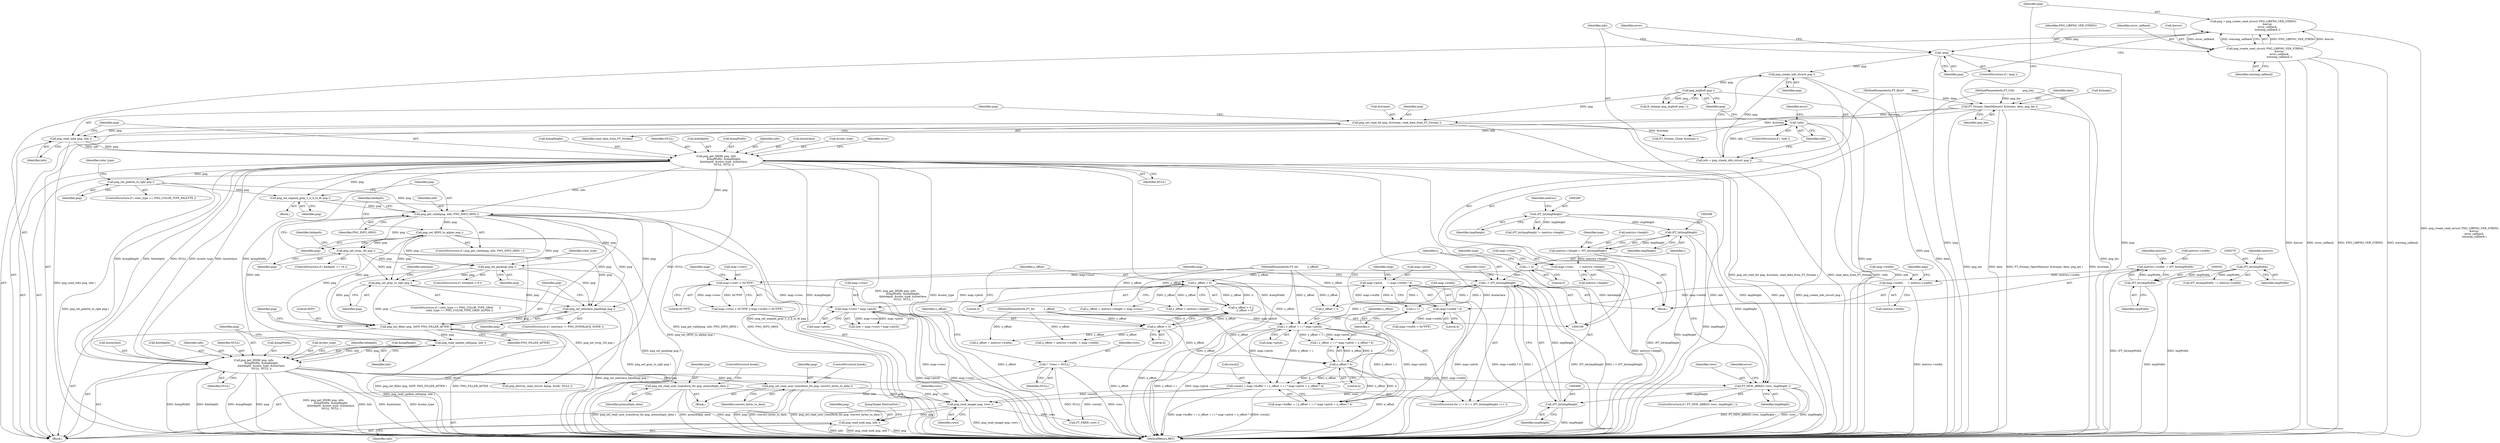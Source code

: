 digraph "0_savannah_b3500af717010137046ec4076d1e1c0641e33727_6@API" {
"1000526" [label="(Call,png_read_end( png, info ))"];
"1000521" [label="(Call,png_read_image( png, rows ))"];
"1000472" [label="(Call,png_set_read_user_transform_fn( png, premultiply_data ))"];
"1000433" [label="(Call,png_get_IHDR( png, info,\n                  &imgWidth, &imgHeight,\n                  &bitdepth, &color_type, &interlace,\n                  NULL, NULL ))"];
"1000430" [label="(Call,png_read_update_info(png, info ))"];
"1000426" [label="(Call,png_set_filler( png, 0xFF, PNG_FILLER_AFTER ))"];
"1000396" [label="(Call,png_set_tRNS_to_alpha( png ))"];
"1000392" [label="(Call,png_get_valid(png, info, PNG_INFO_tRNS ))"];
"1000382" [label="(Call,png_set_palette_to_rgb( png ))"];
"1000255" [label="(Call,png_get_IHDR( png, info,\n                  &imgWidth, &imgHeight,\n                  &bitdepth, &color_type, &interlace,\n                  NULL, NULL ))"];
"1000252" [label="(Call,png_read_info( png, info ))"];
"1000247" [label="(Call,png_set_read_fn( png, &stream, read_data_from_FT_Stream ))"];
"1000239" [label="(Call,png_jmpbuf( png ))"];
"1000221" [label="(Call,png_create_info_struct( png ))"];
"1000211" [label="(Call,!png)"];
"1000202" [label="(Call,png = png_create_read_struct( PNG_LIBPNG_VER_STRING,\n                                  &error,\n                                  error_callback,\n                                  warning_callback ))"];
"1000204" [label="(Call,png_create_read_struct( PNG_LIBPNG_VER_STRING,\n                                  &error,\n                                  error_callback,\n                                  warning_callback ))"];
"1000197" [label="(Call,FT_Stream_OpenMemory( &stream, data, png_len ))"];
"1000116" [label="(MethodParameterIn,FT_Byte*         data)"];
"1000117" [label="(MethodParameterIn,FT_UInt          png_len)"];
"1000224" [label="(Call,!info)"];
"1000219" [label="(Call,info = png_create_info_struct( png ))"];
"1000389" [label="(Call,png_set_expand_gray_1_2_4_to_8( png ))"];
"1000408" [label="(Call,png_set_packing( png ))"];
"1000402" [label="(Call,png_set_strip_16( png ))"];
"1000424" [label="(Call,png_set_interlace_handling( png ))"];
"1000418" [label="(Call,png_set_gray_to_rgb( png ))"];
"1000477" [label="(Call,png_set_read_user_transform_fn( png, convert_bytes_to_data ))"];
"1000502" [label="(Call,rows[i] = map->buffer + ( y_offset + i ) * map->pitch + x_offset * 4)"];
"1000511" [label="(Call,( y_offset + i ) * map->pitch)"];
"1000149" [label="(Call,y_offset < 0)"];
"1000112" [label="(MethodParameterIn,FT_Int           y_offset)"];
"1000495" [label="(Call,i < (FT_Int)imgHeight)"];
"1000492" [label="(Call,i = 0)"];
"1000500" [label="(Call,i++)"];
"1000497" [label="(Call,(FT_Int)imgHeight)"];
"1000482" [label="(Call,FT_NEW_ARRAY( rows, imgHeight ))"];
"1000141" [label="(Call,*  *rows = NULL)"];
"1000307" [label="(Call,(FT_Int)imgHeight)"];
"1000285" [label="(Call,(FT_Int)imgHeight)"];
"1000363" [label="(Call,map->rows * map->pitch)"];
"1000345" [label="(Call,map->rows > 0x7FFF)"];
"1000317" [label="(Call,map->rows       = metrics->height)"];
"1000303" [label="(Call,metrics->height = (FT_Int)imgHeight)"];
"1000329" [label="(Call,map->pitch      = map->width * 4)"];
"1000333" [label="(Call,map->width * 4)"];
"1000310" [label="(Call,map->width      = metrics->width)"];
"1000296" [label="(Call,metrics->width  = (FT_Int)imgWidth)"];
"1000300" [label="(Call,(FT_Int)imgWidth)"];
"1000278" [label="(Call,(FT_Int)imgWidth)"];
"1000518" [label="(Call,x_offset * 4)"];
"1000146" [label="(Call,x_offset < 0)"];
"1000111" [label="(MethodParameterIn,FT_Int           x_offset)"];
"1000202" [label="(Call,png = png_create_read_struct( PNG_LIBPNG_VER_STRING,\n                                  &error,\n                                  error_callback,\n                                  warning_callback ))"];
"1000208" [label="(Identifier,error_callback)"];
"1000277" [label="(Call,(FT_Int)imgWidth  != metrics->width)"];
"1000212" [label="(Identifier,png)"];
"1000427" [label="(Identifier,png)"];
"1000282" [label="(Identifier,metrics)"];
"1000333" [label="(Call,map->width * 4)"];
"1000112" [label="(MethodParameterIn,FT_Int           y_offset)"];
"1000210" [label="(ControlStructure,if ( !png ))"];
"1000518" [label="(Call,x_offset * 4)"];
"1000364" [label="(Call,map->rows)"];
"1000474" [label="(Identifier,premultiply_data)"];
"1000294" [label="(Block,)"];
"1000402" [label="(Call,png_set_strip_16( png ))"];
"1000197" [label="(Call,FT_Stream_OpenMemory( &stream, data, png_len ))"];
"1000419" [label="(Identifier,png)"];
"1000404" [label="(ControlStructure,if ( bitdepth < 8 ))"];
"1000303" [label="(Call,metrics->height = (FT_Int)imgHeight)"];
"1000278" [label="(Call,(FT_Int)imgWidth)"];
"1000164" [label="(Call,x_offset + metrics->width)"];
"1000447" [label="(Identifier,NULL)"];
"1000477" [label="(Call,png_set_read_user_transform_fn( png, convert_bytes_to_data ))"];
"1000257" [label="(Identifier,info)"];
"1000525" [label="(Identifier,rows)"];
"1000222" [label="(Identifier,png)"];
"1000345" [label="(Call,map->rows > 0x7FFF)"];
"1000111" [label="(MethodParameterIn,FT_Int           x_offset)"];
"1000260" [label="(Call,&imgHeight)"];
"1000446" [label="(Identifier,NULL)"];
"1000211" [label="(Call,!png)"];
"1000363" [label="(Call,map->rows * map->pitch)"];
"1000481" [label="(ControlStructure,if ( FT_NEW_ARRAY( rows, imgHeight ) ))"];
"1000300" [label="(Call,(FT_Int)imgWidth)"];
"1000309" [label="(Identifier,imgHeight)"];
"1000253" [label="(Identifier,png)"];
"1000249" [label="(Call,&stream)"];
"1000519" [label="(Identifier,x_offset)"];
"1000382" [label="(Call,png_set_palette_to_rgb( png ))"];
"1000334" [label="(Call,map->width)"];
"1000117" [label="(MethodParameterIn,FT_UInt          png_len)"];
"1000432" [label="(Identifier,info)"];
"1000143" [label="(Identifier,NULL)"];
"1000491" [label="(ControlStructure,for ( i = 0; i < (FT_Int)imgHeight; i++ ))"];
"1000475" [label="(ControlStructure,break;)"];
"1000422" [label="(Identifier,interlace)"];
"1000501" [label="(Identifier,i)"];
"1000436" [label="(Call,&imgWidth)"];
"1000529" [label="(JumpTarget,DestroyExit:)"];
"1000434" [label="(Identifier,png)"];
"1000337" [label="(Literal,4)"];
"1000497" [label="(Call,(FT_Int)imgHeight)"];
"1000173" [label="(Call,y_offset + metrics->height > map->rows)"];
"1000285" [label="(Call,(FT_Int)imgHeight)"];
"1000396" [label="(Call,png_set_tRNS_to_alpha( png ))"];
"1000522" [label="(Identifier,png)"];
"1000251" [label="(Identifier,read_data_from_FT_Stream)"];
"1000238" [label="(Call,ft_setjmp( png_jmpbuf( png ) ))"];
"1000311" [label="(Call,map->width)"];
"1000408" [label="(Call,png_set_packing( png ))"];
"1000480" [label="(ControlStructure,break;)"];
"1000442" [label="(Call,&color_type)"];
"1000451" [label="(Identifier,bitdepth)"];
"1000174" [label="(Call,y_offset + metrics->height)"];
"1000340" [label="(Identifier,map)"];
"1000438" [label="(Call,&imgHeight)"];
"1000393" [label="(Identifier,png)"];
"1000392" [label="(Call,png_get_valid(png, info, PNG_INFO_tRNS ))"];
"1000269" [label="(Identifier,NULL)"];
"1000492" [label="(Call,i = 0)"];
"1000305" [label="(Identifier,metrics)"];
"1000151" [label="(Literal,0)"];
"1000510" [label="(Call,( y_offset + i ) * map->pitch + x_offset * 4)"];
"1000521" [label="(Call,png_read_image( png, rows ))"];
"1000119" [label="(Block,)"];
"1000503" [label="(Call,rows[i])"];
"1000361" [label="(Call,size = map->rows * map->pitch)"];
"1000530" [label="(Call,png_destroy_read_struct( &png, &info, NULL ))"];
"1000479" [label="(Identifier,convert_bytes_to_data)"];
"1000424" [label="(Call,png_set_interlace_handling( png ))"];
"1000350" [label="(Call,map->width > 0x7FFF)"];
"1000266" [label="(Call,&interlace)"];
"1000400" [label="(Identifier,bitdepth)"];
"1000496" [label="(Identifier,i)"];
"1000280" [label="(Identifier,imgWidth)"];
"1000318" [label="(Call,map->rows)"];
"1000388" [label="(Block,)"];
"1000248" [label="(Identifier,png)"];
"1000433" [label="(Call,png_get_IHDR( png, info,\n                  &imgWidth, &imgHeight,\n                  &bitdepth, &color_type, &interlace,\n                  NULL, NULL ))"];
"1000314" [label="(Call,metrics->width)"];
"1000499" [label="(Identifier,imgHeight)"];
"1000383" [label="(Identifier,png)"];
"1000149" [label="(Call,y_offset < 0)"];
"1000413" [label="(Identifier,color_type)"];
"1000429" [label="(Identifier,PNG_FILLER_AFTER)"];
"1000494" [label="(Literal,0)"];
"1000268" [label="(Identifier,NULL)"];
"1000221" [label="(Call,png_create_info_struct( png ))"];
"1000420" [label="(ControlStructure,if ( interlace != PNG_INTERLACE_NONE ))"];
"1000426" [label="(Call,png_set_filler( png, 0xFF, PNG_FILLER_AFTER ))"];
"1000262" [label="(Call,&bitdepth)"];
"1000201" [label="(Identifier,png_len)"];
"1000205" [label="(Identifier,PNG_LIBPNG_VER_STRING)"];
"1000506" [label="(Call,map->buffer + ( y_offset + i ) * map->pitch + x_offset * 4)"];
"1000150" [label="(Identifier,y_offset)"];
"1000146" [label="(Call,x_offset < 0)"];
"1000469" [label="(Block,)"];
"1000310" [label="(Call,map->width      = metrics->width)"];
"1000406" [label="(Identifier,bitdepth)"];
"1000346" [label="(Call,map->rows)"];
"1000258" [label="(Call,&imgWidth)"];
"1000526" [label="(Call,png_read_end( png, info ))"];
"1000523" [label="(Identifier,rows)"];
"1000330" [label="(Call,map->pitch)"];
"1000220" [label="(Identifier,info)"];
"1000142" [label="(Identifier,rows)"];
"1000223" [label="(ControlStructure,if ( !info ))"];
"1000307" [label="(Call,(FT_Int)imgHeight)"];
"1000398" [label="(ControlStructure,if ( bitdepth == 16 ))"];
"1000418" [label="(Call,png_set_gray_to_rgb( png ))"];
"1000344" [label="(Call,map->rows > 0x7FFF || map->width > 0x7FFF)"];
"1000524" [label="(Call,FT_FREE( rows ))"];
"1000147" [label="(Identifier,x_offset)"];
"1000352" [label="(Identifier,map)"];
"1000252" [label="(Call,png_read_info( png, info ))"];
"1000116" [label="(MethodParameterIn,FT_Byte*         data)"];
"1000349" [label="(Literal,0x7FFF)"];
"1000225" [label="(Identifier,info)"];
"1000239" [label="(Call,png_jmpbuf( png ))"];
"1000473" [label="(Identifier,png)"];
"1000215" [label="(Identifier,error)"];
"1000256" [label="(Identifier,png)"];
"1000425" [label="(Identifier,png)"];
"1000482" [label="(Call,FT_NEW_ARRAY( rows, imgHeight ))"];
"1000484" [label="(Identifier,imgHeight)"];
"1000289" [label="(Identifier,metrics)"];
"1000219" [label="(Call,info = png_create_info_struct( png ))"];
"1000203" [label="(Identifier,png)"];
"1000504" [label="(Identifier,rows)"];
"1000287" [label="(Identifier,imgHeight)"];
"1000296" [label="(Call,metrics->width  = (FT_Int)imgWidth)"];
"1000502" [label="(Call,rows[i] = map->buffer + ( y_offset + i ) * map->pitch + x_offset * 4)"];
"1000536" [label="(Call,FT_Stream_Close( &stream ))"];
"1000321" [label="(Call,metrics->height)"];
"1000367" [label="(Call,map->pitch)"];
"1000528" [label="(Identifier,info)"];
"1000444" [label="(Call,&interlace)"];
"1000500" [label="(Call,i++)"];
"1000264" [label="(Call,&color_type)"];
"1000390" [label="(Identifier,png)"];
"1000520" [label="(Literal,4)"];
"1000378" [label="(ControlStructure,if ( color_type == PNG_COLOR_TYPE_PALETTE ))"];
"1000440" [label="(Call,&bitdepth)"];
"1000512" [label="(Call,y_offset + i)"];
"1000511" [label="(Call,( y_offset + i ) * map->pitch)"];
"1000200" [label="(Identifier,data)"];
"1000206" [label="(Call,&error)"];
"1000312" [label="(Identifier,map)"];
"1000410" [label="(ControlStructure,if ( color_type == PNG_COLOR_TYPE_GRAY       ||\n         color_type == PNG_COLOR_TYPE_GRAY_ALPHA ))"];
"1000329" [label="(Call,map->pitch      = map->width * 4)"];
"1000487" [label="(Identifier,error)"];
"1000317" [label="(Call,map->rows       = metrics->height)"];
"1000148" [label="(Literal,0)"];
"1000395" [label="(Identifier,PNG_INFO_tRNS)"];
"1000209" [label="(Identifier,warning_callback)"];
"1000495" [label="(Call,i < (FT_Int)imgHeight)"];
"1000483" [label="(Identifier,rows)"];
"1000394" [label="(Identifier,info)"];
"1000478" [label="(Identifier,png)"];
"1000284" [label="(Call,(FT_Int)imgHeight != metrics->height)"];
"1000304" [label="(Call,metrics->height)"];
"1000435" [label="(Identifier,info)"];
"1000403" [label="(Identifier,png)"];
"1000163" [label="(Call,x_offset + metrics->width  > map->width)"];
"1000224" [label="(Call,!info)"];
"1000515" [label="(Call,map->pitch)"];
"1000247" [label="(Call,png_set_read_fn( png, &stream, read_data_from_FT_Stream ))"];
"1000255" [label="(Call,png_get_IHDR( png, info,\n                  &imgWidth, &imgHeight,\n                  &bitdepth, &color_type, &interlace,\n                  NULL, NULL ))"];
"1000391" [label="(ControlStructure,if ( png_get_valid(png, info, PNG_INFO_tRNS ) ))"];
"1000542" [label="(MethodReturn,RET)"];
"1000527" [label="(Identifier,png)"];
"1000228" [label="(Identifier,error)"];
"1000326" [label="(Identifier,map)"];
"1000297" [label="(Call,metrics->width)"];
"1000493" [label="(Identifier,i)"];
"1000302" [label="(Identifier,imgWidth)"];
"1000254" [label="(Identifier,info)"];
"1000141" [label="(Call,*  *rows = NULL)"];
"1000198" [label="(Call,&stream)"];
"1000204" [label="(Call,png_create_read_struct( PNG_LIBPNG_VER_STRING,\n                                  &error,\n                                  error_callback,\n                                  warning_callback ))"];
"1000272" [label="(Identifier,error)"];
"1000145" [label="(Call,x_offset < 0 ||\n         y_offset < 0)"];
"1000431" [label="(Identifier,png)"];
"1000319" [label="(Identifier,map)"];
"1000409" [label="(Identifier,png)"];
"1000240" [label="(Identifier,png)"];
"1000472" [label="(Call,png_set_read_user_transform_fn( png, premultiply_data ))"];
"1000397" [label="(Identifier,png)"];
"1000389" [label="(Call,png_set_expand_gray_1_2_4_to_8( png ))"];
"1000428" [label="(Literal,0xFF)"];
"1000430" [label="(Call,png_read_update_info(png, info ))"];
"1000386" [label="(Identifier,color_type)"];
"1000526" -> "1000119"  [label="AST: "];
"1000526" -> "1000528"  [label="CFG: "];
"1000527" -> "1000526"  [label="AST: "];
"1000528" -> "1000526"  [label="AST: "];
"1000529" -> "1000526"  [label="CFG: "];
"1000526" -> "1000542"  [label="DDG: info"];
"1000526" -> "1000542"  [label="DDG: png_read_end( png, info )"];
"1000526" -> "1000542"  [label="DDG: png"];
"1000521" -> "1000526"  [label="DDG: png"];
"1000433" -> "1000526"  [label="DDG: info"];
"1000521" -> "1000119"  [label="AST: "];
"1000521" -> "1000523"  [label="CFG: "];
"1000522" -> "1000521"  [label="AST: "];
"1000523" -> "1000521"  [label="AST: "];
"1000525" -> "1000521"  [label="CFG: "];
"1000521" -> "1000542"  [label="DDG: png_read_image( png, rows )"];
"1000472" -> "1000521"  [label="DDG: png"];
"1000477" -> "1000521"  [label="DDG: png"];
"1000502" -> "1000521"  [label="DDG: rows[i]"];
"1000482" -> "1000521"  [label="DDG: rows"];
"1000521" -> "1000524"  [label="DDG: rows"];
"1000472" -> "1000469"  [label="AST: "];
"1000472" -> "1000474"  [label="CFG: "];
"1000473" -> "1000472"  [label="AST: "];
"1000474" -> "1000472"  [label="AST: "];
"1000475" -> "1000472"  [label="CFG: "];
"1000472" -> "1000542"  [label="DDG: png_set_read_user_transform_fn( png, premultiply_data )"];
"1000472" -> "1000542"  [label="DDG: premultiply_data"];
"1000472" -> "1000542"  [label="DDG: png"];
"1000433" -> "1000472"  [label="DDG: png"];
"1000433" -> "1000119"  [label="AST: "];
"1000433" -> "1000447"  [label="CFG: "];
"1000434" -> "1000433"  [label="AST: "];
"1000435" -> "1000433"  [label="AST: "];
"1000436" -> "1000433"  [label="AST: "];
"1000438" -> "1000433"  [label="AST: "];
"1000440" -> "1000433"  [label="AST: "];
"1000442" -> "1000433"  [label="AST: "];
"1000444" -> "1000433"  [label="AST: "];
"1000446" -> "1000433"  [label="AST: "];
"1000447" -> "1000433"  [label="AST: "];
"1000451" -> "1000433"  [label="CFG: "];
"1000433" -> "1000542"  [label="DDG: &color_type"];
"1000433" -> "1000542"  [label="DDG: &imgWidth"];
"1000433" -> "1000542"  [label="DDG: &bitdepth"];
"1000433" -> "1000542"  [label="DDG: &imgHeight"];
"1000433" -> "1000542"  [label="DDG: png"];
"1000433" -> "1000542"  [label="DDG: png_get_IHDR( png, info,\n                  &imgWidth, &imgHeight,\n                  &bitdepth, &color_type, &interlace,\n                  NULL, NULL )"];
"1000433" -> "1000542"  [label="DDG: info"];
"1000433" -> "1000542"  [label="DDG: &interlace"];
"1000430" -> "1000433"  [label="DDG: png"];
"1000430" -> "1000433"  [label="DDG: info"];
"1000255" -> "1000433"  [label="DDG: &imgWidth"];
"1000255" -> "1000433"  [label="DDG: &imgHeight"];
"1000255" -> "1000433"  [label="DDG: &bitdepth"];
"1000255" -> "1000433"  [label="DDG: &color_type"];
"1000255" -> "1000433"  [label="DDG: &interlace"];
"1000255" -> "1000433"  [label="DDG: NULL"];
"1000433" -> "1000477"  [label="DDG: png"];
"1000433" -> "1000530"  [label="DDG: NULL"];
"1000430" -> "1000119"  [label="AST: "];
"1000430" -> "1000432"  [label="CFG: "];
"1000431" -> "1000430"  [label="AST: "];
"1000432" -> "1000430"  [label="AST: "];
"1000434" -> "1000430"  [label="CFG: "];
"1000430" -> "1000542"  [label="DDG: png_read_update_info(png, info )"];
"1000426" -> "1000430"  [label="DDG: png"];
"1000392" -> "1000430"  [label="DDG: info"];
"1000426" -> "1000119"  [label="AST: "];
"1000426" -> "1000429"  [label="CFG: "];
"1000427" -> "1000426"  [label="AST: "];
"1000428" -> "1000426"  [label="AST: "];
"1000429" -> "1000426"  [label="AST: "];
"1000431" -> "1000426"  [label="CFG: "];
"1000426" -> "1000542"  [label="DDG: png_set_filler( png, 0xFF, PNG_FILLER_AFTER )"];
"1000426" -> "1000542"  [label="DDG: PNG_FILLER_AFTER"];
"1000396" -> "1000426"  [label="DDG: png"];
"1000408" -> "1000426"  [label="DDG: png"];
"1000392" -> "1000426"  [label="DDG: png"];
"1000402" -> "1000426"  [label="DDG: png"];
"1000424" -> "1000426"  [label="DDG: png"];
"1000418" -> "1000426"  [label="DDG: png"];
"1000396" -> "1000391"  [label="AST: "];
"1000396" -> "1000397"  [label="CFG: "];
"1000397" -> "1000396"  [label="AST: "];
"1000400" -> "1000396"  [label="CFG: "];
"1000396" -> "1000542"  [label="DDG: png_set_tRNS_to_alpha( png )"];
"1000392" -> "1000396"  [label="DDG: png"];
"1000396" -> "1000402"  [label="DDG: png"];
"1000396" -> "1000408"  [label="DDG: png"];
"1000396" -> "1000418"  [label="DDG: png"];
"1000396" -> "1000424"  [label="DDG: png"];
"1000392" -> "1000391"  [label="AST: "];
"1000392" -> "1000395"  [label="CFG: "];
"1000393" -> "1000392"  [label="AST: "];
"1000394" -> "1000392"  [label="AST: "];
"1000395" -> "1000392"  [label="AST: "];
"1000397" -> "1000392"  [label="CFG: "];
"1000400" -> "1000392"  [label="CFG: "];
"1000392" -> "1000542"  [label="DDG: png_get_valid(png, info, PNG_INFO_tRNS )"];
"1000392" -> "1000542"  [label="DDG: PNG_INFO_tRNS"];
"1000382" -> "1000392"  [label="DDG: png"];
"1000389" -> "1000392"  [label="DDG: png"];
"1000255" -> "1000392"  [label="DDG: png"];
"1000255" -> "1000392"  [label="DDG: info"];
"1000392" -> "1000402"  [label="DDG: png"];
"1000392" -> "1000408"  [label="DDG: png"];
"1000392" -> "1000418"  [label="DDG: png"];
"1000392" -> "1000424"  [label="DDG: png"];
"1000382" -> "1000378"  [label="AST: "];
"1000382" -> "1000383"  [label="CFG: "];
"1000383" -> "1000382"  [label="AST: "];
"1000386" -> "1000382"  [label="CFG: "];
"1000382" -> "1000542"  [label="DDG: png_set_palette_to_rgb( png )"];
"1000255" -> "1000382"  [label="DDG: png"];
"1000382" -> "1000389"  [label="DDG: png"];
"1000255" -> "1000119"  [label="AST: "];
"1000255" -> "1000269"  [label="CFG: "];
"1000256" -> "1000255"  [label="AST: "];
"1000257" -> "1000255"  [label="AST: "];
"1000258" -> "1000255"  [label="AST: "];
"1000260" -> "1000255"  [label="AST: "];
"1000262" -> "1000255"  [label="AST: "];
"1000264" -> "1000255"  [label="AST: "];
"1000266" -> "1000255"  [label="AST: "];
"1000268" -> "1000255"  [label="AST: "];
"1000269" -> "1000255"  [label="AST: "];
"1000272" -> "1000255"  [label="CFG: "];
"1000255" -> "1000542"  [label="DDG: &imgHeight"];
"1000255" -> "1000542"  [label="DDG: png_get_IHDR( png, info,\n                  &imgWidth, &imgHeight,\n                  &bitdepth, &color_type, &interlace,\n                  NULL, NULL )"];
"1000255" -> "1000542"  [label="DDG: &color_type"];
"1000255" -> "1000542"  [label="DDG: &imgWidth"];
"1000255" -> "1000542"  [label="DDG: &interlace"];
"1000255" -> "1000542"  [label="DDG: &bitdepth"];
"1000255" -> "1000542"  [label="DDG: info"];
"1000255" -> "1000542"  [label="DDG: png"];
"1000252" -> "1000255"  [label="DDG: png"];
"1000252" -> "1000255"  [label="DDG: info"];
"1000255" -> "1000389"  [label="DDG: png"];
"1000255" -> "1000530"  [label="DDG: NULL"];
"1000252" -> "1000119"  [label="AST: "];
"1000252" -> "1000254"  [label="CFG: "];
"1000253" -> "1000252"  [label="AST: "];
"1000254" -> "1000252"  [label="AST: "];
"1000256" -> "1000252"  [label="CFG: "];
"1000252" -> "1000542"  [label="DDG: png_read_info( png, info )"];
"1000247" -> "1000252"  [label="DDG: png"];
"1000224" -> "1000252"  [label="DDG: info"];
"1000247" -> "1000119"  [label="AST: "];
"1000247" -> "1000251"  [label="CFG: "];
"1000248" -> "1000247"  [label="AST: "];
"1000249" -> "1000247"  [label="AST: "];
"1000251" -> "1000247"  [label="AST: "];
"1000253" -> "1000247"  [label="CFG: "];
"1000247" -> "1000542"  [label="DDG: read_data_from_FT_Stream"];
"1000247" -> "1000542"  [label="DDG: png_set_read_fn( png, &stream, read_data_from_FT_Stream )"];
"1000239" -> "1000247"  [label="DDG: png"];
"1000197" -> "1000247"  [label="DDG: &stream"];
"1000247" -> "1000536"  [label="DDG: &stream"];
"1000239" -> "1000238"  [label="AST: "];
"1000239" -> "1000240"  [label="CFG: "];
"1000240" -> "1000239"  [label="AST: "];
"1000238" -> "1000239"  [label="CFG: "];
"1000239" -> "1000542"  [label="DDG: png"];
"1000239" -> "1000238"  [label="DDG: png"];
"1000221" -> "1000239"  [label="DDG: png"];
"1000221" -> "1000219"  [label="AST: "];
"1000221" -> "1000222"  [label="CFG: "];
"1000222" -> "1000221"  [label="AST: "];
"1000219" -> "1000221"  [label="CFG: "];
"1000221" -> "1000542"  [label="DDG: png"];
"1000221" -> "1000219"  [label="DDG: png"];
"1000211" -> "1000221"  [label="DDG: png"];
"1000211" -> "1000210"  [label="AST: "];
"1000211" -> "1000212"  [label="CFG: "];
"1000212" -> "1000211"  [label="AST: "];
"1000215" -> "1000211"  [label="CFG: "];
"1000220" -> "1000211"  [label="CFG: "];
"1000211" -> "1000542"  [label="DDG: png"];
"1000211" -> "1000542"  [label="DDG: !png"];
"1000202" -> "1000211"  [label="DDG: png"];
"1000202" -> "1000119"  [label="AST: "];
"1000202" -> "1000204"  [label="CFG: "];
"1000203" -> "1000202"  [label="AST: "];
"1000204" -> "1000202"  [label="AST: "];
"1000212" -> "1000202"  [label="CFG: "];
"1000202" -> "1000542"  [label="DDG: png_create_read_struct( PNG_LIBPNG_VER_STRING,\n                                  &error,\n                                  error_callback,\n                                  warning_callback )"];
"1000204" -> "1000202"  [label="DDG: PNG_LIBPNG_VER_STRING"];
"1000204" -> "1000202"  [label="DDG: &error"];
"1000204" -> "1000202"  [label="DDG: error_callback"];
"1000204" -> "1000202"  [label="DDG: warning_callback"];
"1000204" -> "1000209"  [label="CFG: "];
"1000205" -> "1000204"  [label="AST: "];
"1000206" -> "1000204"  [label="AST: "];
"1000208" -> "1000204"  [label="AST: "];
"1000209" -> "1000204"  [label="AST: "];
"1000204" -> "1000542"  [label="DDG: warning_callback"];
"1000204" -> "1000542"  [label="DDG: &error"];
"1000204" -> "1000542"  [label="DDG: error_callback"];
"1000204" -> "1000542"  [label="DDG: PNG_LIBPNG_VER_STRING"];
"1000197" -> "1000119"  [label="AST: "];
"1000197" -> "1000201"  [label="CFG: "];
"1000198" -> "1000197"  [label="AST: "];
"1000200" -> "1000197"  [label="AST: "];
"1000201" -> "1000197"  [label="AST: "];
"1000203" -> "1000197"  [label="CFG: "];
"1000197" -> "1000542"  [label="DDG: png_len"];
"1000197" -> "1000542"  [label="DDG: data"];
"1000197" -> "1000542"  [label="DDG: FT_Stream_OpenMemory( &stream, data, png_len )"];
"1000197" -> "1000542"  [label="DDG: &stream"];
"1000116" -> "1000197"  [label="DDG: data"];
"1000117" -> "1000197"  [label="DDG: png_len"];
"1000197" -> "1000536"  [label="DDG: &stream"];
"1000116" -> "1000109"  [label="AST: "];
"1000116" -> "1000542"  [label="DDG: data"];
"1000117" -> "1000109"  [label="AST: "];
"1000117" -> "1000542"  [label="DDG: png_len"];
"1000224" -> "1000223"  [label="AST: "];
"1000224" -> "1000225"  [label="CFG: "];
"1000225" -> "1000224"  [label="AST: "];
"1000228" -> "1000224"  [label="CFG: "];
"1000240" -> "1000224"  [label="CFG: "];
"1000224" -> "1000542"  [label="DDG: info"];
"1000224" -> "1000542"  [label="DDG: !info"];
"1000219" -> "1000224"  [label="DDG: info"];
"1000219" -> "1000119"  [label="AST: "];
"1000220" -> "1000219"  [label="AST: "];
"1000225" -> "1000219"  [label="CFG: "];
"1000219" -> "1000542"  [label="DDG: png_create_info_struct( png )"];
"1000389" -> "1000388"  [label="AST: "];
"1000389" -> "1000390"  [label="CFG: "];
"1000390" -> "1000389"  [label="AST: "];
"1000393" -> "1000389"  [label="CFG: "];
"1000389" -> "1000542"  [label="DDG: png_set_expand_gray_1_2_4_to_8( png )"];
"1000408" -> "1000404"  [label="AST: "];
"1000408" -> "1000409"  [label="CFG: "];
"1000409" -> "1000408"  [label="AST: "];
"1000413" -> "1000408"  [label="CFG: "];
"1000408" -> "1000542"  [label="DDG: png_set_packing( png )"];
"1000402" -> "1000408"  [label="DDG: png"];
"1000408" -> "1000418"  [label="DDG: png"];
"1000408" -> "1000424"  [label="DDG: png"];
"1000402" -> "1000398"  [label="AST: "];
"1000402" -> "1000403"  [label="CFG: "];
"1000403" -> "1000402"  [label="AST: "];
"1000406" -> "1000402"  [label="CFG: "];
"1000402" -> "1000542"  [label="DDG: png_set_strip_16( png )"];
"1000402" -> "1000418"  [label="DDG: png"];
"1000402" -> "1000424"  [label="DDG: png"];
"1000424" -> "1000420"  [label="AST: "];
"1000424" -> "1000425"  [label="CFG: "];
"1000425" -> "1000424"  [label="AST: "];
"1000427" -> "1000424"  [label="CFG: "];
"1000424" -> "1000542"  [label="DDG: png_set_interlace_handling( png )"];
"1000418" -> "1000424"  [label="DDG: png"];
"1000418" -> "1000410"  [label="AST: "];
"1000418" -> "1000419"  [label="CFG: "];
"1000419" -> "1000418"  [label="AST: "];
"1000422" -> "1000418"  [label="CFG: "];
"1000418" -> "1000542"  [label="DDG: png_set_gray_to_rgb( png )"];
"1000477" -> "1000469"  [label="AST: "];
"1000477" -> "1000479"  [label="CFG: "];
"1000478" -> "1000477"  [label="AST: "];
"1000479" -> "1000477"  [label="AST: "];
"1000480" -> "1000477"  [label="CFG: "];
"1000477" -> "1000542"  [label="DDG: convert_bytes_to_data"];
"1000477" -> "1000542"  [label="DDG: png_set_read_user_transform_fn( png, convert_bytes_to_data )"];
"1000477" -> "1000542"  [label="DDG: png"];
"1000502" -> "1000491"  [label="AST: "];
"1000502" -> "1000506"  [label="CFG: "];
"1000503" -> "1000502"  [label="AST: "];
"1000506" -> "1000502"  [label="AST: "];
"1000501" -> "1000502"  [label="CFG: "];
"1000502" -> "1000542"  [label="DDG: map->buffer + ( y_offset + i ) * map->pitch + x_offset * 4"];
"1000502" -> "1000542"  [label="DDG: rows[i]"];
"1000511" -> "1000502"  [label="DDG: y_offset + i"];
"1000511" -> "1000502"  [label="DDG: map->pitch"];
"1000518" -> "1000502"  [label="DDG: x_offset"];
"1000518" -> "1000502"  [label="DDG: 4"];
"1000502" -> "1000524"  [label="DDG: rows[i]"];
"1000511" -> "1000510"  [label="AST: "];
"1000511" -> "1000515"  [label="CFG: "];
"1000512" -> "1000511"  [label="AST: "];
"1000515" -> "1000511"  [label="AST: "];
"1000519" -> "1000511"  [label="CFG: "];
"1000511" -> "1000542"  [label="DDG: map->pitch"];
"1000511" -> "1000542"  [label="DDG: y_offset + i"];
"1000511" -> "1000506"  [label="DDG: y_offset + i"];
"1000511" -> "1000506"  [label="DDG: map->pitch"];
"1000511" -> "1000510"  [label="DDG: y_offset + i"];
"1000511" -> "1000510"  [label="DDG: map->pitch"];
"1000149" -> "1000511"  [label="DDG: y_offset"];
"1000112" -> "1000511"  [label="DDG: y_offset"];
"1000495" -> "1000511"  [label="DDG: i"];
"1000363" -> "1000511"  [label="DDG: map->pitch"];
"1000149" -> "1000145"  [label="AST: "];
"1000149" -> "1000151"  [label="CFG: "];
"1000150" -> "1000149"  [label="AST: "];
"1000151" -> "1000149"  [label="AST: "];
"1000145" -> "1000149"  [label="CFG: "];
"1000149" -> "1000542"  [label="DDG: y_offset"];
"1000149" -> "1000145"  [label="DDG: y_offset"];
"1000149" -> "1000145"  [label="DDG: 0"];
"1000112" -> "1000149"  [label="DDG: y_offset"];
"1000149" -> "1000173"  [label="DDG: y_offset"];
"1000149" -> "1000174"  [label="DDG: y_offset"];
"1000149" -> "1000512"  [label="DDG: y_offset"];
"1000112" -> "1000109"  [label="AST: "];
"1000112" -> "1000542"  [label="DDG: y_offset"];
"1000112" -> "1000173"  [label="DDG: y_offset"];
"1000112" -> "1000174"  [label="DDG: y_offset"];
"1000112" -> "1000512"  [label="DDG: y_offset"];
"1000495" -> "1000491"  [label="AST: "];
"1000495" -> "1000497"  [label="CFG: "];
"1000496" -> "1000495"  [label="AST: "];
"1000497" -> "1000495"  [label="AST: "];
"1000504" -> "1000495"  [label="CFG: "];
"1000522" -> "1000495"  [label="CFG: "];
"1000495" -> "1000542"  [label="DDG: i"];
"1000495" -> "1000542"  [label="DDG: (FT_Int)imgHeight"];
"1000495" -> "1000542"  [label="DDG: i < (FT_Int)imgHeight"];
"1000492" -> "1000495"  [label="DDG: i"];
"1000500" -> "1000495"  [label="DDG: i"];
"1000497" -> "1000495"  [label="DDG: imgHeight"];
"1000495" -> "1000500"  [label="DDG: i"];
"1000495" -> "1000512"  [label="DDG: i"];
"1000492" -> "1000491"  [label="AST: "];
"1000492" -> "1000494"  [label="CFG: "];
"1000493" -> "1000492"  [label="AST: "];
"1000494" -> "1000492"  [label="AST: "];
"1000496" -> "1000492"  [label="CFG: "];
"1000500" -> "1000491"  [label="AST: "];
"1000500" -> "1000501"  [label="CFG: "];
"1000501" -> "1000500"  [label="AST: "];
"1000496" -> "1000500"  [label="CFG: "];
"1000497" -> "1000499"  [label="CFG: "];
"1000498" -> "1000497"  [label="AST: "];
"1000499" -> "1000497"  [label="AST: "];
"1000497" -> "1000542"  [label="DDG: imgHeight"];
"1000482" -> "1000497"  [label="DDG: imgHeight"];
"1000482" -> "1000481"  [label="AST: "];
"1000482" -> "1000484"  [label="CFG: "];
"1000483" -> "1000482"  [label="AST: "];
"1000484" -> "1000482"  [label="AST: "];
"1000487" -> "1000482"  [label="CFG: "];
"1000493" -> "1000482"  [label="CFG: "];
"1000482" -> "1000542"  [label="DDG: rows"];
"1000482" -> "1000542"  [label="DDG: imgHeight"];
"1000482" -> "1000542"  [label="DDG: FT_NEW_ARRAY( rows, imgHeight )"];
"1000141" -> "1000482"  [label="DDG: rows"];
"1000307" -> "1000482"  [label="DDG: imgHeight"];
"1000285" -> "1000482"  [label="DDG: imgHeight"];
"1000141" -> "1000119"  [label="AST: "];
"1000141" -> "1000143"  [label="CFG: "];
"1000142" -> "1000141"  [label="AST: "];
"1000143" -> "1000141"  [label="AST: "];
"1000147" -> "1000141"  [label="CFG: "];
"1000141" -> "1000542"  [label="DDG: rows"];
"1000141" -> "1000542"  [label="DDG: NULL"];
"1000307" -> "1000303"  [label="AST: "];
"1000307" -> "1000309"  [label="CFG: "];
"1000308" -> "1000307"  [label="AST: "];
"1000309" -> "1000307"  [label="AST: "];
"1000303" -> "1000307"  [label="CFG: "];
"1000307" -> "1000542"  [label="DDG: imgHeight"];
"1000307" -> "1000303"  [label="DDG: imgHeight"];
"1000285" -> "1000307"  [label="DDG: imgHeight"];
"1000285" -> "1000284"  [label="AST: "];
"1000285" -> "1000287"  [label="CFG: "];
"1000286" -> "1000285"  [label="AST: "];
"1000287" -> "1000285"  [label="AST: "];
"1000289" -> "1000285"  [label="CFG: "];
"1000285" -> "1000542"  [label="DDG: imgHeight"];
"1000285" -> "1000284"  [label="DDG: imgHeight"];
"1000363" -> "1000361"  [label="AST: "];
"1000363" -> "1000367"  [label="CFG: "];
"1000364" -> "1000363"  [label="AST: "];
"1000367" -> "1000363"  [label="AST: "];
"1000361" -> "1000363"  [label="CFG: "];
"1000363" -> "1000542"  [label="DDG: map->rows"];
"1000363" -> "1000542"  [label="DDG: map->pitch"];
"1000363" -> "1000361"  [label="DDG: map->rows"];
"1000363" -> "1000361"  [label="DDG: map->pitch"];
"1000345" -> "1000363"  [label="DDG: map->rows"];
"1000329" -> "1000363"  [label="DDG: map->pitch"];
"1000345" -> "1000344"  [label="AST: "];
"1000345" -> "1000349"  [label="CFG: "];
"1000346" -> "1000345"  [label="AST: "];
"1000349" -> "1000345"  [label="AST: "];
"1000352" -> "1000345"  [label="CFG: "];
"1000344" -> "1000345"  [label="CFG: "];
"1000345" -> "1000542"  [label="DDG: map->rows"];
"1000345" -> "1000344"  [label="DDG: map->rows"];
"1000345" -> "1000344"  [label="DDG: 0x7FFF"];
"1000317" -> "1000345"  [label="DDG: map->rows"];
"1000317" -> "1000294"  [label="AST: "];
"1000317" -> "1000321"  [label="CFG: "];
"1000318" -> "1000317"  [label="AST: "];
"1000321" -> "1000317"  [label="AST: "];
"1000326" -> "1000317"  [label="CFG: "];
"1000317" -> "1000542"  [label="DDG: metrics->height"];
"1000303" -> "1000317"  [label="DDG: metrics->height"];
"1000303" -> "1000294"  [label="AST: "];
"1000304" -> "1000303"  [label="AST: "];
"1000312" -> "1000303"  [label="CFG: "];
"1000303" -> "1000542"  [label="DDG: (FT_Int)imgHeight"];
"1000329" -> "1000294"  [label="AST: "];
"1000329" -> "1000333"  [label="CFG: "];
"1000330" -> "1000329"  [label="AST: "];
"1000333" -> "1000329"  [label="AST: "];
"1000340" -> "1000329"  [label="CFG: "];
"1000329" -> "1000542"  [label="DDG: map->width * 4"];
"1000329" -> "1000542"  [label="DDG: map->pitch"];
"1000333" -> "1000329"  [label="DDG: map->width"];
"1000333" -> "1000329"  [label="DDG: 4"];
"1000333" -> "1000337"  [label="CFG: "];
"1000334" -> "1000333"  [label="AST: "];
"1000337" -> "1000333"  [label="AST: "];
"1000333" -> "1000542"  [label="DDG: map->width"];
"1000310" -> "1000333"  [label="DDG: map->width"];
"1000333" -> "1000350"  [label="DDG: map->width"];
"1000310" -> "1000294"  [label="AST: "];
"1000310" -> "1000314"  [label="CFG: "];
"1000311" -> "1000310"  [label="AST: "];
"1000314" -> "1000310"  [label="AST: "];
"1000319" -> "1000310"  [label="CFG: "];
"1000310" -> "1000542"  [label="DDG: metrics->width"];
"1000296" -> "1000310"  [label="DDG: metrics->width"];
"1000296" -> "1000294"  [label="AST: "];
"1000296" -> "1000300"  [label="CFG: "];
"1000297" -> "1000296"  [label="AST: "];
"1000300" -> "1000296"  [label="AST: "];
"1000305" -> "1000296"  [label="CFG: "];
"1000296" -> "1000542"  [label="DDG: (FT_Int)imgWidth"];
"1000300" -> "1000296"  [label="DDG: imgWidth"];
"1000300" -> "1000302"  [label="CFG: "];
"1000301" -> "1000300"  [label="AST: "];
"1000302" -> "1000300"  [label="AST: "];
"1000300" -> "1000542"  [label="DDG: imgWidth"];
"1000278" -> "1000300"  [label="DDG: imgWidth"];
"1000278" -> "1000277"  [label="AST: "];
"1000278" -> "1000280"  [label="CFG: "];
"1000279" -> "1000278"  [label="AST: "];
"1000280" -> "1000278"  [label="AST: "];
"1000282" -> "1000278"  [label="CFG: "];
"1000278" -> "1000542"  [label="DDG: imgWidth"];
"1000278" -> "1000277"  [label="DDG: imgWidth"];
"1000518" -> "1000510"  [label="AST: "];
"1000518" -> "1000520"  [label="CFG: "];
"1000519" -> "1000518"  [label="AST: "];
"1000520" -> "1000518"  [label="AST: "];
"1000510" -> "1000518"  [label="CFG: "];
"1000518" -> "1000542"  [label="DDG: x_offset"];
"1000518" -> "1000506"  [label="DDG: x_offset"];
"1000518" -> "1000506"  [label="DDG: 4"];
"1000518" -> "1000510"  [label="DDG: x_offset"];
"1000518" -> "1000510"  [label="DDG: 4"];
"1000146" -> "1000518"  [label="DDG: x_offset"];
"1000111" -> "1000518"  [label="DDG: x_offset"];
"1000146" -> "1000145"  [label="AST: "];
"1000146" -> "1000148"  [label="CFG: "];
"1000147" -> "1000146"  [label="AST: "];
"1000148" -> "1000146"  [label="AST: "];
"1000150" -> "1000146"  [label="CFG: "];
"1000145" -> "1000146"  [label="CFG: "];
"1000146" -> "1000542"  [label="DDG: x_offset"];
"1000146" -> "1000145"  [label="DDG: x_offset"];
"1000146" -> "1000145"  [label="DDG: 0"];
"1000111" -> "1000146"  [label="DDG: x_offset"];
"1000146" -> "1000163"  [label="DDG: x_offset"];
"1000146" -> "1000164"  [label="DDG: x_offset"];
"1000111" -> "1000109"  [label="AST: "];
"1000111" -> "1000542"  [label="DDG: x_offset"];
"1000111" -> "1000163"  [label="DDG: x_offset"];
"1000111" -> "1000164"  [label="DDG: x_offset"];
}
